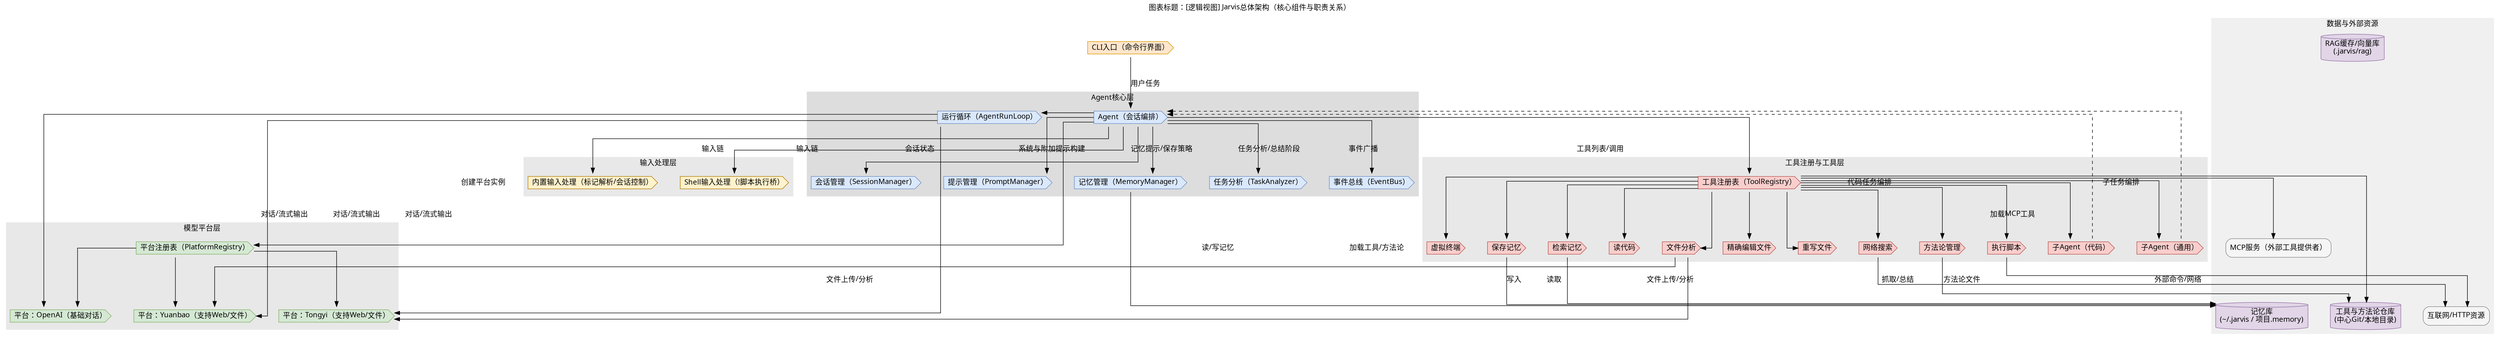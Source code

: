 digraph G {
  // --- Global Settings ---
  graph [rankdir="TB", splines=ortho, fontname="Sans-serif", label="图表标题：[逻辑视图] Jarvis总体架构（核心组件与职责关系）", labelloc="t", newrank=true, nodesep=0.6, ranksep=1.0, overlap=false];
  node [shape=box, style="rounded,filled", fillcolor="#EFEFEF", fontname="Sans-serif"];
  edge [fontname="Sans-serif"];

  // 顶层入口（CLI）
  node [group=interface, shape=cds, fillcolor="#FFE6CC", color="#D79B00"];
  cli_entry [label="CLI入口（命令行界面）"];

  // Agent核心层
  subgraph cluster_agent_core {
    label = "Agent核心层";
    style = "filled";
    color = "#dddddd";
    node [group=core, fillcolor="#DAE8FC", color="#6C8EBF"];
    agent [label="Agent（会话编排）"];
    run_loop [label="运行循环（AgentRunLoop）"];
    session_mgr [label="会话管理（SessionManager）"];
    prompt_mgr [label="提示管理（PromptManager）"];
    memory_mgr [label="记忆管理（MemoryManager）"];
    task_analyzer [label="任务分析（TaskAnalyzer）"];
    event_bus [label="事件总线（EventBus）"];
  }

  // 输入处理层
  subgraph cluster_input {
    label = "输入处理层";
    style = "filled";
    color = "#e8e8e8";
    node [group=input, fillcolor="#FFF2CC", color="#B57800"];
    shell_handler [label="Shell输入处理（!脚本执行桥）"];
    builtin_handler [label="内置输入处理（标记解析/会话控制）"];
  }

  // 工具注册与工具层
  subgraph cluster_tools {
    label = "工具注册与工具层";
    style = "filled";
    color = "#e8e8e8";
    node [group=tools, fillcolor="#F8CECC", color="#B85450"];
    tool_registry [label="工具注册表（ToolRegistry）"];
    // 代表性工具（抽象）
    t_read_code [label="读代码"];
    t_execute_script [label="执行脚本"];
    t_edit_file [label="精确编辑文件"];
    t_rewrite_file [label="重写文件"];
    t_save_memory [label="保存记忆"];
    t_retrieve_memory [label="检索记忆"];
    t_search_web [label="网络搜索"];
    t_sub_agent [label="子Agent（通用）"];
    t_sub_code_agent [label="子Agent（代码）"];
    t_virtual_tty [label="虚拟终端"];
    t_file_analyzer [label="文件分析"];
    t_methodology [label="方法论管理"];
    { rank=same; t_read_code; t_execute_script; t_edit_file; t_rewrite_file; t_save_memory; t_retrieve_memory; t_search_web; t_sub_agent; t_sub_code_agent; t_virtual_tty; t_file_analyzer; t_methodology; }
  }

  // 平台与模型层
  subgraph cluster_platforms {
    label = "模型平台层";
    style = "filled";
    color = "#e8e8e8";
    node [group=platform, fillcolor="#D5E8D4", color="#82B366"];
    platform_registry [label="平台注册表（PlatformRegistry）"];
    p_yuanbao [label="平台：Yuanbao（支持Web/文件）"];
    p_tongyi [label="平台：Tongyi（支持Web/文件）"];
    p_openai [label="平台：OpenAI（基础对话）"];
    { rank=same; p_yuanbao; p_tongyi; p_openai; }
  }

  // 数据与外部资源层
  subgraph cluster_data_external {
    label = "数据与外部资源";
    style = "filled";
    color = "#f0f0f0";
    node [group=data, shape=cylinder, fillcolor="#E1D5E7", color="#9673A6"];
    memory_store [label="记忆库\n(~/.jarvis / 项目.memory)"];
    tools_repo [label="工具与方法论仓库\n(中心Git/本地目录)"];
    rag_cache [label="RAG缓存/向量库\n(.jarvis/rag)"];
    node [group=external, shape=box, fillcolor="#F5F5F5", color="#888888"];
    web_internet [label="互联网/HTTP资源"];
    mcp_servers [label="MCP服务（外部工具提供者）"];
  }

  // 关系
  // 入口到Agent核心
  cli_entry -> agent [label="用户任务"];
  // Agent核心内部
  agent -> run_loop [label="委派运行"];
  agent -> session_mgr [label="会话状态"];
  agent -> prompt_mgr [label="系统与附加提示构建"];
  agent -> memory_mgr [label="记忆提示/保存策略"];
  agent -> task_analyzer [label="任务分析/总结阶段"];
  agent -> event_bus [label="事件广播"];
  // 输入处理
  agent -> shell_handler [label="输入链"];
  agent -> builtin_handler [label="输入链"];
  // 工具调用
  agent -> tool_registry [label="工具列表/调用"];
  tool_registry -> t_read_code;
  tool_registry -> t_execute_script;
  tool_registry -> t_edit_file;
  tool_registry -> t_rewrite_file;
  tool_registry -> t_save_memory;
  tool_registry -> t_retrieve_memory;
  tool_registry -> t_search_web;
  tool_registry -> t_sub_agent;
  tool_registry -> t_sub_code_agent;
  tool_registry -> t_virtual_tty;
  tool_registry -> t_file_analyzer;
  tool_registry -> t_methodology;
  // 平台交互
  agent -> platform_registry [label="创建平台实例"];
  platform_registry -> p_yuanbao;
  platform_registry -> p_tongyi;
  platform_registry -> p_openai;
  run_loop -> p_yuanbao [label="对话/流式输出"];
  run_loop -> p_tongyi [label="对话/流式输出"];
  run_loop -> p_openai [label="对话/流式输出"];
  // 数据与外部资源交互
  memory_mgr -> memory_store [label="读/写记忆"];
  t_save_memory -> memory_store [label="写入"];
  t_retrieve_memory -> memory_store [label="读取"];
  t_methodology -> tools_repo [label="方法论文件"];
  tool_registry -> tools_repo [label="加载工具/方法论"];
  t_search_web -> web_internet [label="抓取/总结"];
  t_file_analyzer -> p_yuanbao [label="文件上传/分析"];
  t_file_analyzer -> p_tongyi [label="文件上传/分析"];
  t_execute_script -> web_internet [label="外部命令/网络"];
  tool_registry -> mcp_servers [label="加载MCP工具"];
  t_sub_agent -> agent [label="子任务编排", style=dashed];
  t_sub_code_agent -> agent [label="代码任务编排", style=dashed];

  // 层内对齐
  { rank=same; shell_handler; builtin_handler; }
  { rank=same; agent; run_loop; }
}
